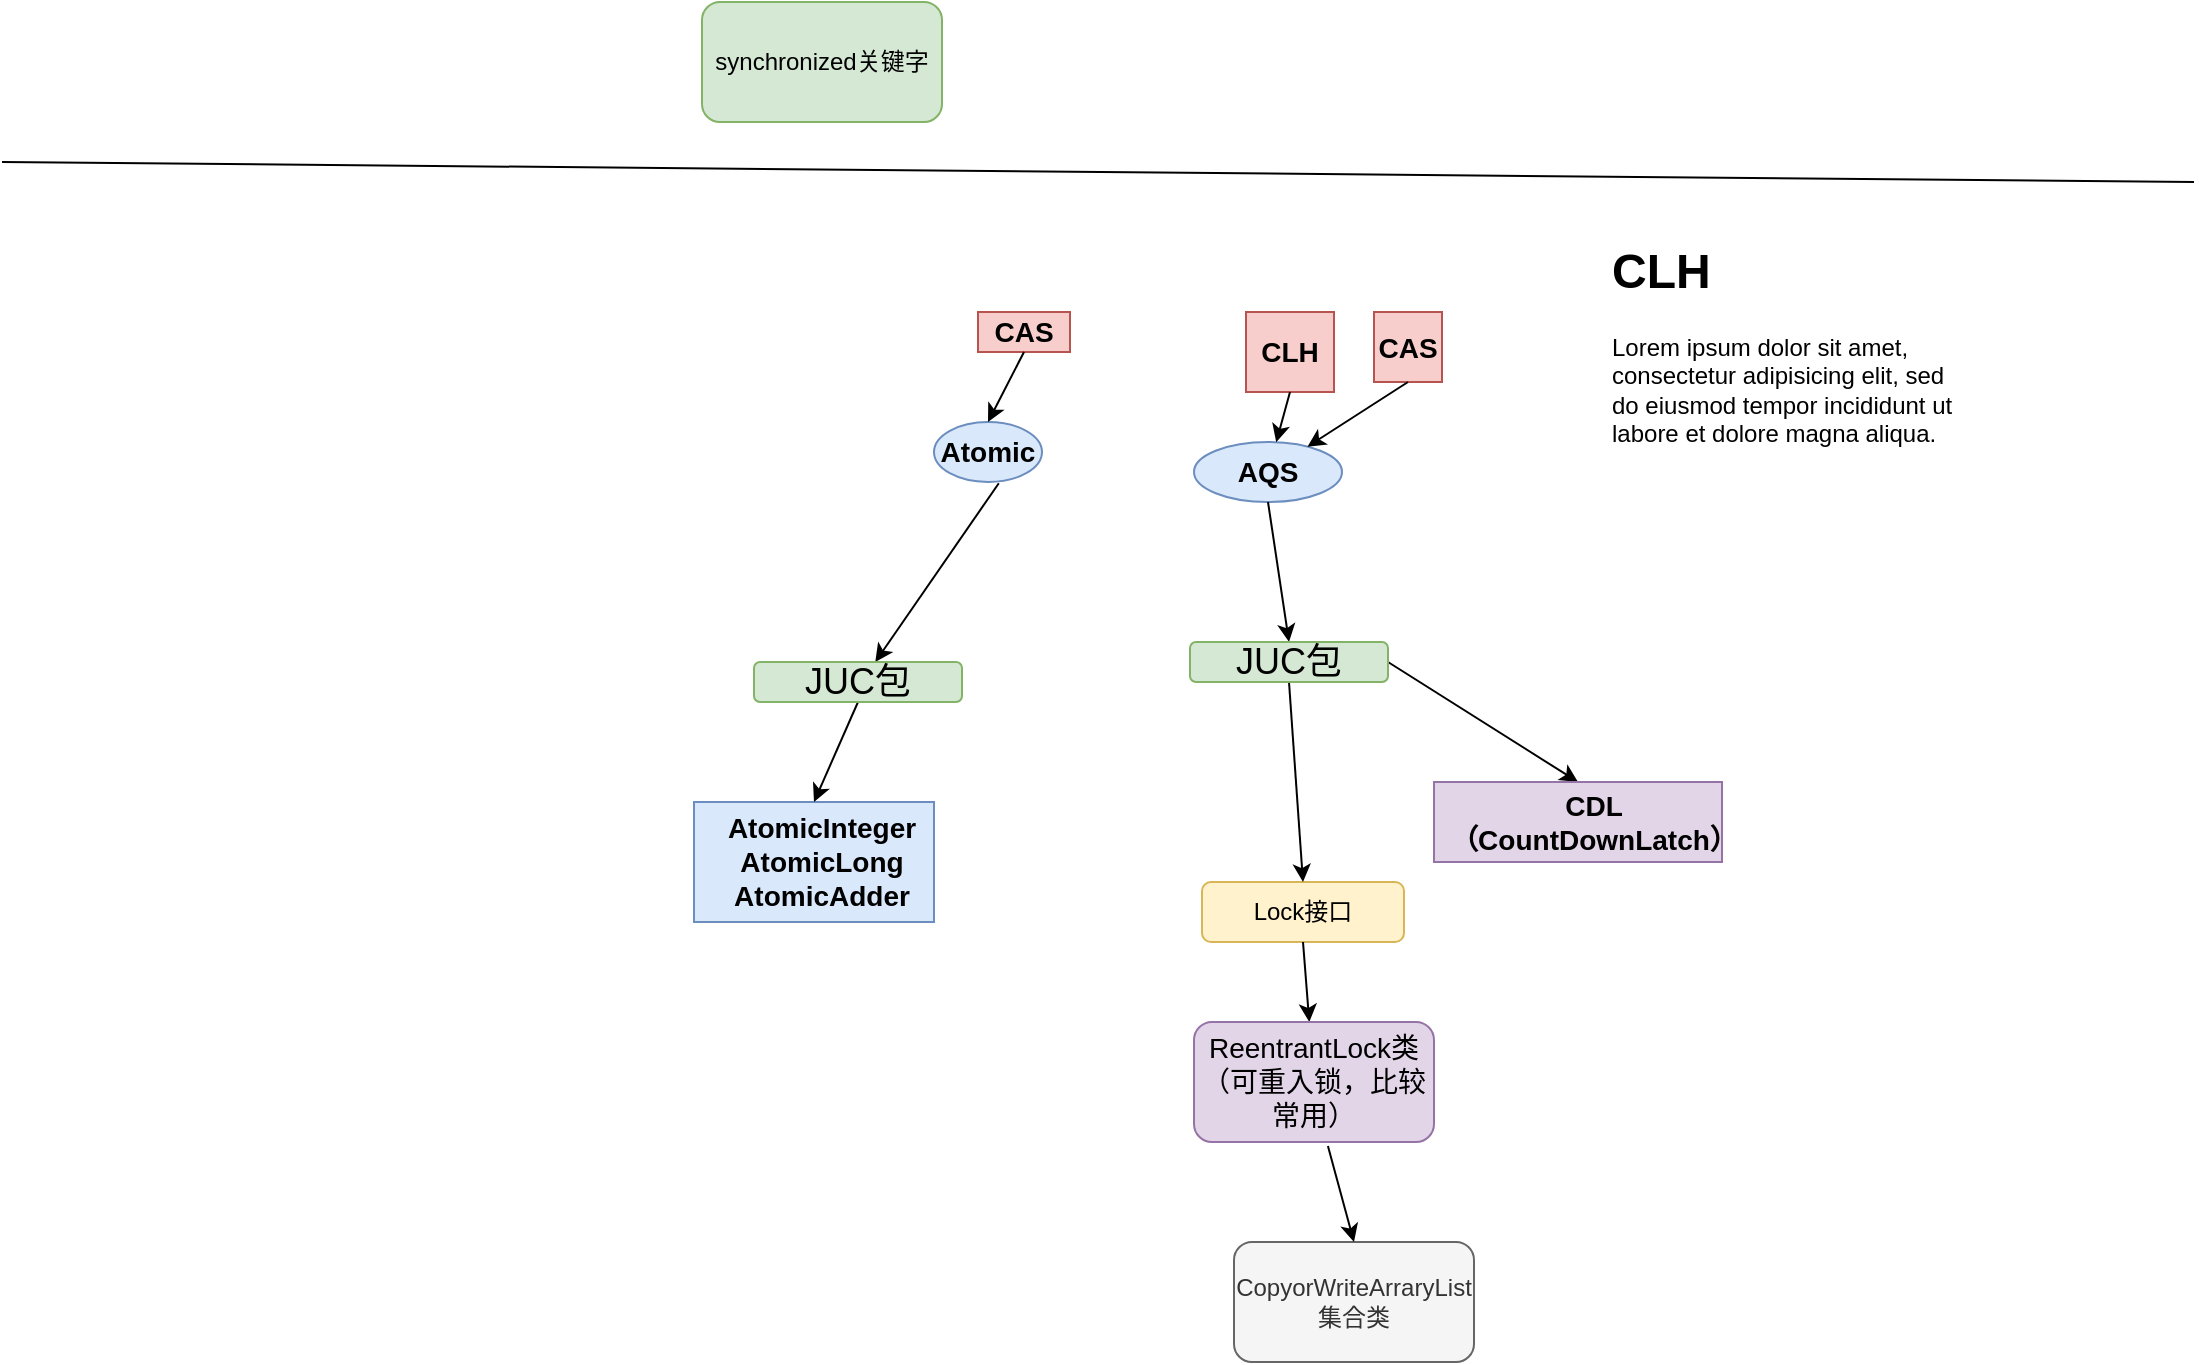 <mxfile version="15.1.1" type="github">
  <diagram id="JoCSE96qot43j6E-1zWP" name="Page-1">
    <mxGraphModel dx="1609" dy="706" grid="1" gridSize="10" guides="1" tooltips="1" connect="1" arrows="1" fold="1" page="1" pageScale="1" pageWidth="827" pageHeight="1169" math="0" shadow="0">
      <root>
        <mxCell id="0" />
        <mxCell id="1" parent="0" />
        <mxCell id="6xLL_J0pHFJ2ji9zmRiA-2" value="Lock接口" style="rounded=1;whiteSpace=wrap;html=1;fillColor=#fff2cc;strokeColor=#d6b656;" parent="1" vertex="1">
          <mxGeometry x="370" y="570" width="101" height="30" as="geometry" />
        </mxCell>
        <mxCell id="6xLL_J0pHFJ2ji9zmRiA-3" value="" style="endArrow=classic;html=1;entryX=0.5;entryY=0;entryDx=0;entryDy=0;exitX=0.5;exitY=1;exitDx=0;exitDy=0;" parent="1" target="6xLL_J0pHFJ2ji9zmRiA-2" edge="1" source="BuMpBr-N4-D95elIBIf--2">
          <mxGeometry width="50" height="50" relative="1" as="geometry">
            <mxPoint x="336" y="490" as="sourcePoint" />
            <mxPoint x="456" y="430" as="targetPoint" />
          </mxGeometry>
        </mxCell>
        <mxCell id="6xLL_J0pHFJ2ji9zmRiA-4" value="CopyorWriteArraryList集合类" style="rounded=1;whiteSpace=wrap;html=1;fillColor=#f5f5f5;strokeColor=#666666;fontColor=#333333;" parent="1" vertex="1">
          <mxGeometry x="386" y="750" width="120" height="60" as="geometry" />
        </mxCell>
        <mxCell id="6xLL_J0pHFJ2ji9zmRiA-5" value="" style="endArrow=classic;html=1;entryX=0.5;entryY=0;entryDx=0;entryDy=0;exitX=0.558;exitY=1.033;exitDx=0;exitDy=0;exitPerimeter=0;" parent="1" source="6xLL_J0pHFJ2ji9zmRiA-8" target="6xLL_J0pHFJ2ji9zmRiA-4" edge="1">
          <mxGeometry width="50" height="50" relative="1" as="geometry">
            <mxPoint x="426" y="390" as="sourcePoint" />
            <mxPoint x="456" y="420" as="targetPoint" />
          </mxGeometry>
        </mxCell>
        <mxCell id="6xLL_J0pHFJ2ji9zmRiA-6" value="synchronized关键字" style="rounded=1;whiteSpace=wrap;html=1;fillColor=#d5e8d4;strokeColor=#82b366;" parent="1" vertex="1">
          <mxGeometry x="120" y="130" width="120" height="60" as="geometry" />
        </mxCell>
        <mxCell id="6xLL_J0pHFJ2ji9zmRiA-7" value="" style="endArrow=classic;html=1;exitX=0.5;exitY=1;exitDx=0;exitDy=0;" parent="1" source="6xLL_J0pHFJ2ji9zmRiA-2" target="6xLL_J0pHFJ2ji9zmRiA-8" edge="1">
          <mxGeometry width="50" height="50" relative="1" as="geometry">
            <mxPoint x="406" y="670" as="sourcePoint" />
            <mxPoint x="286" y="670" as="targetPoint" />
          </mxGeometry>
        </mxCell>
        <mxCell id="6xLL_J0pHFJ2ji9zmRiA-8" value="&lt;font style=&quot;font-size: 14px&quot;&gt;ReentrantLock类（可重入锁，比较常用）&lt;/font&gt;" style="rounded=1;whiteSpace=wrap;html=1;fillColor=#e1d5e7;strokeColor=#9673a6;" parent="1" vertex="1">
          <mxGeometry x="366" y="640" width="120" height="60" as="geometry" />
        </mxCell>
        <mxCell id="6xLL_J0pHFJ2ji9zmRiA-9" value="" style="endArrow=none;html=1;" parent="1" edge="1">
          <mxGeometry width="50" height="50" relative="1" as="geometry">
            <mxPoint x="-230" y="210" as="sourcePoint" />
            <mxPoint x="866" y="220" as="targetPoint" />
          </mxGeometry>
        </mxCell>
        <mxCell id="6xLL_J0pHFJ2ji9zmRiA-11" value="&lt;font style=&quot;font-size: 14px&quot;&gt;&lt;b&gt;Atomic&lt;/b&gt;&lt;/font&gt;" style="ellipse;whiteSpace=wrap;html=1;fillColor=#dae8fc;strokeColor=#6c8ebf;" parent="1" vertex="1">
          <mxGeometry x="236" y="340" width="54" height="30" as="geometry" />
        </mxCell>
        <mxCell id="6xLL_J0pHFJ2ji9zmRiA-13" value="&lt;font style=&quot;font-size: 14px&quot;&gt;&lt;b&gt;AQS&lt;/b&gt;&lt;/font&gt;" style="ellipse;whiteSpace=wrap;html=1;fillColor=#dae8fc;strokeColor=#6c8ebf;" parent="1" vertex="1">
          <mxGeometry x="366" y="350" width="74" height="30" as="geometry" />
        </mxCell>
        <mxCell id="6xLL_J0pHFJ2ji9zmRiA-15" value="&lt;font style=&quot;font-size: 14px&quot;&gt;&lt;b&gt;CAS&lt;/b&gt;&lt;/font&gt;" style="rounded=0;whiteSpace=wrap;html=1;fillColor=#f8cecc;strokeColor=#b85450;" parent="1" vertex="1">
          <mxGeometry x="258" y="285" width="46" height="20" as="geometry" />
        </mxCell>
        <mxCell id="6xLL_J0pHFJ2ji9zmRiA-17" value="&lt;font style=&quot;font-size: 14px&quot;&gt;&lt;b&gt;CLH&lt;/b&gt;&lt;/font&gt;" style="rounded=0;whiteSpace=wrap;html=1;fillColor=#f8cecc;strokeColor=#b85450;" parent="1" vertex="1">
          <mxGeometry x="392" y="285" width="44" height="40" as="geometry" />
        </mxCell>
        <mxCell id="6xLL_J0pHFJ2ji9zmRiA-19" value="" style="endArrow=classic;html=1;exitX=0.5;exitY=1;exitDx=0;exitDy=0;entryX=0.5;entryY=0;entryDx=0;entryDy=0;" parent="1" source="6xLL_J0pHFJ2ji9zmRiA-15" target="6xLL_J0pHFJ2ji9zmRiA-11" edge="1">
          <mxGeometry width="50" height="50" relative="1" as="geometry">
            <mxPoint x="486" y="560" as="sourcePoint" />
            <mxPoint x="536" y="510" as="targetPoint" />
          </mxGeometry>
        </mxCell>
        <mxCell id="6xLL_J0pHFJ2ji9zmRiA-20" value="" style="endArrow=classic;html=1;exitX=0.5;exitY=1;exitDx=0;exitDy=0;" parent="1" source="6xLL_J0pHFJ2ji9zmRiA-17" target="6xLL_J0pHFJ2ji9zmRiA-13" edge="1">
          <mxGeometry width="50" height="50" relative="1" as="geometry">
            <mxPoint x="486" y="560" as="sourcePoint" />
            <mxPoint x="536" y="510" as="targetPoint" />
          </mxGeometry>
        </mxCell>
        <mxCell id="6xLL_J0pHFJ2ji9zmRiA-21" value="" style="endArrow=classic;html=1;exitX=0.6;exitY=1.02;exitDx=0;exitDy=0;exitPerimeter=0;entryX=0.583;entryY=0;entryDx=0;entryDy=0;entryPerimeter=0;" parent="1" source="6xLL_J0pHFJ2ji9zmRiA-11" target="BuMpBr-N4-D95elIBIf--1" edge="1">
          <mxGeometry width="50" height="50" relative="1" as="geometry">
            <mxPoint x="486" y="560" as="sourcePoint" />
            <mxPoint x="183" y="428.98" as="targetPoint" />
          </mxGeometry>
        </mxCell>
        <mxCell id="6xLL_J0pHFJ2ji9zmRiA-22" value="" style="endArrow=classic;html=1;exitX=0.5;exitY=1;exitDx=0;exitDy=0;entryX=0.5;entryY=0;entryDx=0;entryDy=0;" parent="1" source="6xLL_J0pHFJ2ji9zmRiA-13" target="BuMpBr-N4-D95elIBIf--2" edge="1">
          <mxGeometry width="50" height="50" relative="1" as="geometry">
            <mxPoint x="486" y="560" as="sourcePoint" />
            <mxPoint x="352.96" y="431.98" as="targetPoint" />
          </mxGeometry>
        </mxCell>
        <mxCell id="6xLL_J0pHFJ2ji9zmRiA-24" value="" style="endArrow=classic;html=1;exitX=1;exitY=0.5;exitDx=0;exitDy=0;entryX=0.5;entryY=0;entryDx=0;entryDy=0;" parent="1" source="BuMpBr-N4-D95elIBIf--2" target="6xLL_J0pHFJ2ji9zmRiA-25" edge="1">
          <mxGeometry width="50" height="50" relative="1" as="geometry">
            <mxPoint x="476" y="490" as="sourcePoint" />
            <mxPoint x="426" y="460" as="targetPoint" />
          </mxGeometry>
        </mxCell>
        <mxCell id="6xLL_J0pHFJ2ji9zmRiA-25" value="" style="rounded=0;whiteSpace=wrap;html=1;fillColor=#e1d5e7;strokeColor=#9673a6;" parent="1" vertex="1">
          <mxGeometry x="486" y="520" width="144" height="40" as="geometry" />
        </mxCell>
        <mxCell id="6xLL_J0pHFJ2ji9zmRiA-26" value="&lt;font style=&quot;font-size: 14px&quot;&gt;&lt;b&gt;CDL（CountDownLatch）&lt;/b&gt;&lt;/font&gt;" style="text;html=1;strokeColor=none;fillColor=none;align=center;verticalAlign=middle;whiteSpace=wrap;rounded=0;" parent="1" vertex="1">
          <mxGeometry x="506" y="530" width="120" height="20" as="geometry" />
        </mxCell>
        <mxCell id="6xLL_J0pHFJ2ji9zmRiA-29" value="" style="rounded=0;whiteSpace=wrap;html=1;fillColor=#dae8fc;strokeColor=#6c8ebf;" parent="1" vertex="1">
          <mxGeometry x="116" y="530" width="120" height="60" as="geometry" />
        </mxCell>
        <mxCell id="6xLL_J0pHFJ2ji9zmRiA-31" value="&lt;b style=&quot;font-size: 14px&quot;&gt;AtomicInteger&lt;br&gt;AtomicLong&lt;br&gt;AtomicAdder&lt;/b&gt;" style="text;html=1;strokeColor=none;fillColor=none;align=center;verticalAlign=middle;whiteSpace=wrap;rounded=0;" parent="1" vertex="1">
          <mxGeometry x="160" y="550" width="40" height="20" as="geometry" />
        </mxCell>
        <mxCell id="6xLL_J0pHFJ2ji9zmRiA-32" value="" style="endArrow=classic;html=1;entryX=0.5;entryY=0;entryDx=0;entryDy=0;exitX=0.5;exitY=1;exitDx=0;exitDy=0;" parent="1" target="6xLL_J0pHFJ2ji9zmRiA-29" edge="1" source="BuMpBr-N4-D95elIBIf--1">
          <mxGeometry width="50" height="50" relative="1" as="geometry">
            <mxPoint x="116" y="470" as="sourcePoint" />
            <mxPoint x="336" y="380" as="targetPoint" />
          </mxGeometry>
        </mxCell>
        <mxCell id="BuMpBr-N4-D95elIBIf--1" value="&lt;font style=&quot;font-size: 18px&quot;&gt;JUC包&lt;/font&gt;" style="rounded=1;whiteSpace=wrap;html=1;fillColor=#d5e8d4;strokeColor=#82b366;" vertex="1" parent="1">
          <mxGeometry x="146" y="460" width="104" height="20" as="geometry" />
        </mxCell>
        <mxCell id="BuMpBr-N4-D95elIBIf--2" value="&lt;span style=&quot;font-size: 18px&quot;&gt;JUC包&lt;/span&gt;" style="rounded=1;whiteSpace=wrap;html=1;fillColor=#d5e8d4;strokeColor=#82b366;" vertex="1" parent="1">
          <mxGeometry x="364" y="450" width="99" height="20" as="geometry" />
        </mxCell>
        <mxCell id="BuMpBr-N4-D95elIBIf--6" value="&lt;font style=&quot;font-size: 14px&quot;&gt;&lt;b&gt;CAS&lt;/b&gt;&lt;/font&gt;" style="rounded=0;whiteSpace=wrap;html=1;fillColor=#f8cecc;strokeColor=#b85450;" vertex="1" parent="1">
          <mxGeometry x="456" y="285" width="34" height="35" as="geometry" />
        </mxCell>
        <mxCell id="BuMpBr-N4-D95elIBIf--7" value="" style="endArrow=classic;html=1;exitX=0.5;exitY=1;exitDx=0;exitDy=0;" edge="1" parent="1" source="BuMpBr-N4-D95elIBIf--6" target="6xLL_J0pHFJ2ji9zmRiA-13">
          <mxGeometry width="50" height="50" relative="1" as="geometry">
            <mxPoint x="480" y="330" as="sourcePoint" />
            <mxPoint x="480" y="360" as="targetPoint" />
          </mxGeometry>
        </mxCell>
        <mxCell id="BuMpBr-N4-D95elIBIf--12" value="&lt;h1&gt;CLH&lt;/h1&gt;&lt;p&gt;Lorem ipsum dolor sit amet, consectetur adipisicing elit, sed do eiusmod tempor incididunt ut labore et dolore magna aliqua.&lt;/p&gt;" style="text;html=1;strokeColor=none;fillColor=none;spacing=5;spacingTop=-20;whiteSpace=wrap;overflow=hidden;rounded=0;" vertex="1" parent="1">
          <mxGeometry x="570" y="245" width="190" height="120" as="geometry" />
        </mxCell>
      </root>
    </mxGraphModel>
  </diagram>
</mxfile>
